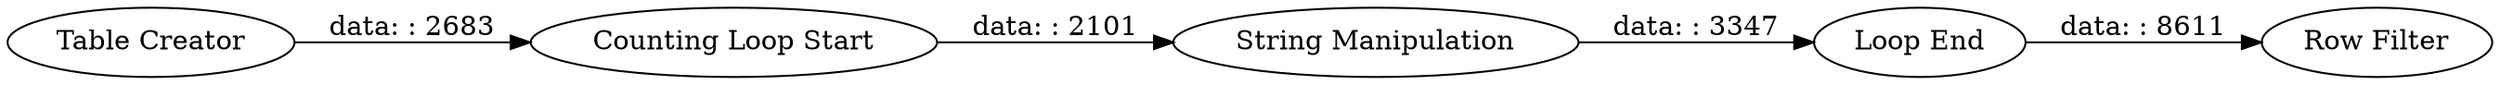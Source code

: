 digraph {
	"-2338420589480583087_5" [label="Row Filter"]
	"-2338420589480583087_1" [label="Table Creator"]
	"-2338420589480583087_4" [label="Loop End"]
	"-2338420589480583087_3" [label="String Manipulation"]
	"-2338420589480583087_2" [label="Counting Loop Start"]
	"-2338420589480583087_4" -> "-2338420589480583087_5" [label="data: : 8611"]
	"-2338420589480583087_2" -> "-2338420589480583087_3" [label="data: : 2101"]
	"-2338420589480583087_1" -> "-2338420589480583087_2" [label="data: : 2683"]
	"-2338420589480583087_3" -> "-2338420589480583087_4" [label="data: : 3347"]
	rankdir=LR
}
